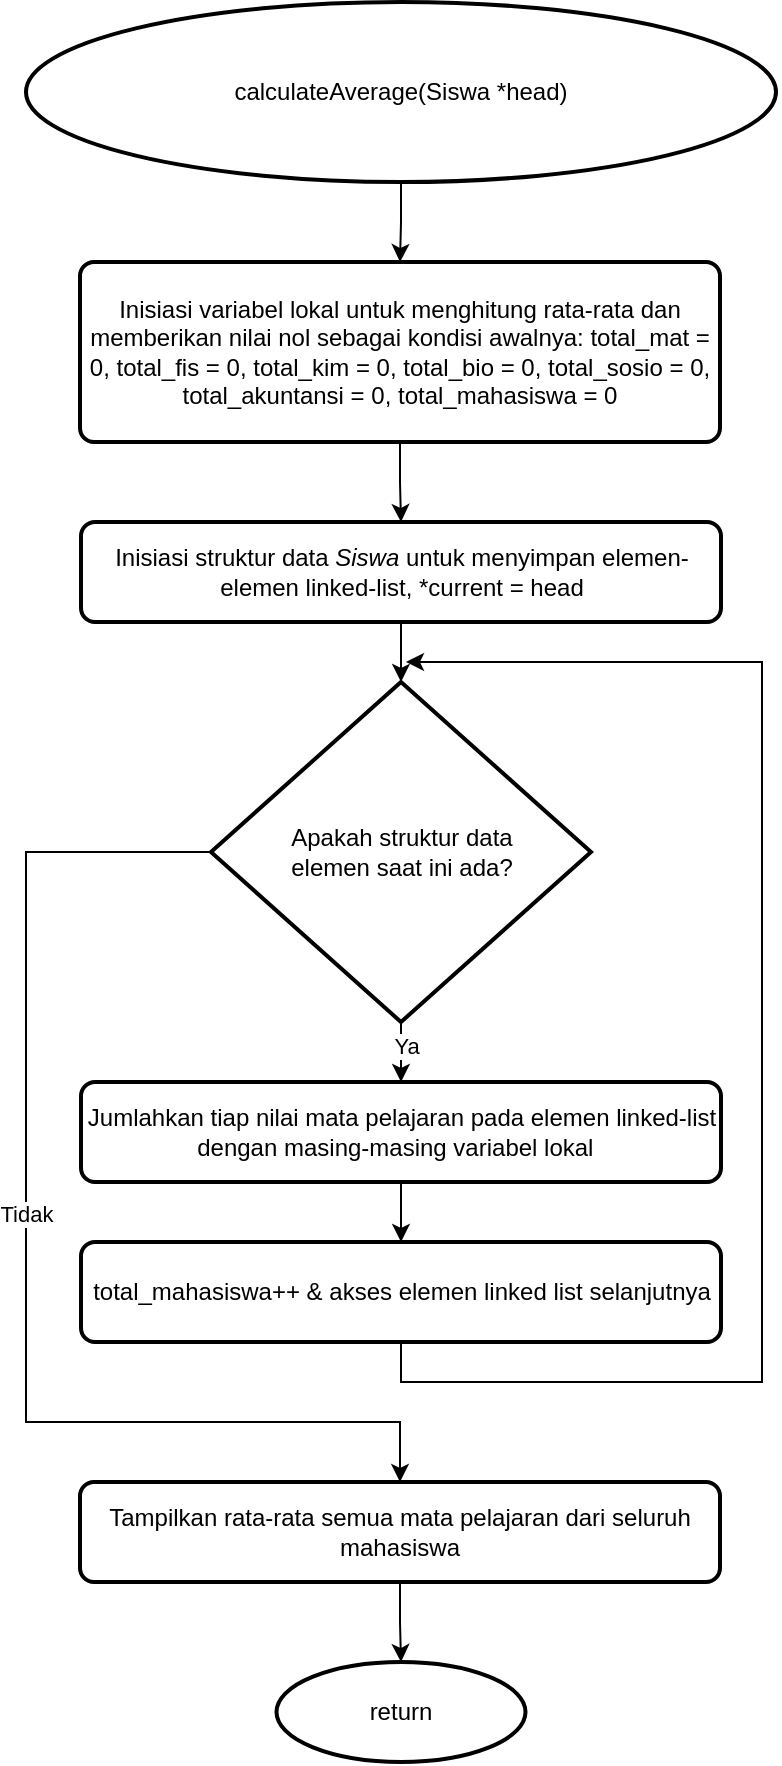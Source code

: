<mxfile version="23.1.5" type="device">
  <diagram name="Page-1" id="pIJavBY0yzTweW4xneVl">
    <mxGraphModel dx="30" dy="572" grid="1" gridSize="10" guides="1" tooltips="1" connect="1" arrows="1" fold="1" page="1" pageScale="1" pageWidth="850" pageHeight="1100" math="0" shadow="0">
      <root>
        <mxCell id="0" />
        <mxCell id="1" parent="0" />
        <mxCell id="FFGb-5vFVpJmypS58oWW-3" style="edgeStyle=orthogonalEdgeStyle;rounded=0;orthogonalLoop=1;jettySize=auto;html=1;exitX=0.5;exitY=1;exitDx=0;exitDy=0;exitPerimeter=0;entryX=0.5;entryY=0;entryDx=0;entryDy=0;" parent="1" source="dBdyuKx9wnMH7rO0jvBw-1" target="FFGb-5vFVpJmypS58oWW-2" edge="1">
          <mxGeometry relative="1" as="geometry" />
        </mxCell>
        <mxCell id="dBdyuKx9wnMH7rO0jvBw-1" value="calculateAverage(Siswa *head)" style="strokeWidth=2;html=1;shape=mxgraph.flowchart.start_1;whiteSpace=wrap;" parent="1" vertex="1">
          <mxGeometry x="980" y="20" width="375" height="90" as="geometry" />
        </mxCell>
        <mxCell id="FFGb-5vFVpJmypS58oWW-5" style="edgeStyle=orthogonalEdgeStyle;rounded=0;orthogonalLoop=1;jettySize=auto;html=1;exitX=0.5;exitY=1;exitDx=0;exitDy=0;entryX=0.5;entryY=0;entryDx=0;entryDy=0;" parent="1" source="FFGb-5vFVpJmypS58oWW-2" target="FFGb-5vFVpJmypS58oWW-4" edge="1">
          <mxGeometry relative="1" as="geometry" />
        </mxCell>
        <mxCell id="FFGb-5vFVpJmypS58oWW-2" value="Inisiasi variabel lokal untuk menghitung rata-rata dan memberikan nilai nol sebagai kondisi awalnya:&amp;nbsp;total_mat = 0, total_fis = 0, total_kim = 0, total_bio = 0, total_sosio = 0, total_akuntansi = 0, total_mahasiswa = 0" style="rounded=1;whiteSpace=wrap;html=1;absoluteArcSize=1;arcSize=14;strokeWidth=2;" parent="1" vertex="1">
          <mxGeometry x="1007" y="150" width="320" height="90" as="geometry" />
        </mxCell>
        <mxCell id="FFGb-5vFVpJmypS58oWW-4" value="Inisiasi struktur data &lt;i&gt;Siswa &lt;/i&gt;untuk menyimpan elemen-elemen linked-list, *current = head" style="rounded=1;whiteSpace=wrap;html=1;absoluteArcSize=1;arcSize=14;strokeWidth=2;" parent="1" vertex="1">
          <mxGeometry x="1007.5" y="280" width="320" height="50" as="geometry" />
        </mxCell>
        <mxCell id="z8smT4CfmWR9nXVI0RVa-2" style="edgeStyle=orthogonalEdgeStyle;rounded=0;orthogonalLoop=1;jettySize=auto;html=1;exitX=0.5;exitY=1;exitDx=0;exitDy=0;exitPerimeter=0;entryX=0.5;entryY=0;entryDx=0;entryDy=0;" parent="1" source="hjTBZ4ytwVkGc0QuVm1j-1" target="z8smT4CfmWR9nXVI0RVa-1" edge="1">
          <mxGeometry relative="1" as="geometry" />
        </mxCell>
        <mxCell id="z8smT4CfmWR9nXVI0RVa-7" value="Ya" style="edgeLabel;html=1;align=center;verticalAlign=middle;resizable=0;points=[];" parent="z8smT4CfmWR9nXVI0RVa-2" vertex="1" connectable="0">
          <mxGeometry x="-0.186" y="2" relative="1" as="geometry">
            <mxPoint as="offset" />
          </mxGeometry>
        </mxCell>
        <mxCell id="z8smT4CfmWR9nXVI0RVa-9" style="edgeStyle=orthogonalEdgeStyle;rounded=0;orthogonalLoop=1;jettySize=auto;html=1;exitX=0;exitY=0.5;exitDx=0;exitDy=0;exitPerimeter=0;entryX=0.5;entryY=0;entryDx=0;entryDy=0;" parent="1" source="hjTBZ4ytwVkGc0QuVm1j-1" target="z8smT4CfmWR9nXVI0RVa-8" edge="1">
          <mxGeometry relative="1" as="geometry">
            <mxPoint x="1170" y="750" as="targetPoint" />
            <Array as="points">
              <mxPoint x="980" y="445" />
              <mxPoint x="980" y="730" />
              <mxPoint x="1167" y="730" />
            </Array>
          </mxGeometry>
        </mxCell>
        <mxCell id="z8smT4CfmWR9nXVI0RVa-10" value="Tidak" style="edgeLabel;html=1;align=center;verticalAlign=middle;resizable=0;points=[];" parent="z8smT4CfmWR9nXVI0RVa-9" vertex="1" connectable="0">
          <mxGeometry x="-0.082" relative="1" as="geometry">
            <mxPoint as="offset" />
          </mxGeometry>
        </mxCell>
        <mxCell id="hjTBZ4ytwVkGc0QuVm1j-1" value="Apakah struktur data &lt;br&gt;elemen saat ini ada?" style="strokeWidth=2;html=1;shape=mxgraph.flowchart.decision;whiteSpace=wrap;" parent="1" vertex="1">
          <mxGeometry x="1072.5" y="360" width="190" height="170" as="geometry" />
        </mxCell>
        <mxCell id="hjTBZ4ytwVkGc0QuVm1j-2" style="edgeStyle=orthogonalEdgeStyle;rounded=0;orthogonalLoop=1;jettySize=auto;html=1;exitX=0.5;exitY=1;exitDx=0;exitDy=0;entryX=0.5;entryY=0;entryDx=0;entryDy=0;entryPerimeter=0;" parent="1" source="FFGb-5vFVpJmypS58oWW-4" target="hjTBZ4ytwVkGc0QuVm1j-1" edge="1">
          <mxGeometry relative="1" as="geometry" />
        </mxCell>
        <mxCell id="z8smT4CfmWR9nXVI0RVa-5" style="edgeStyle=orthogonalEdgeStyle;rounded=0;orthogonalLoop=1;jettySize=auto;html=1;exitX=0.5;exitY=1;exitDx=0;exitDy=0;entryX=0.5;entryY=0;entryDx=0;entryDy=0;" parent="1" source="z8smT4CfmWR9nXVI0RVa-1" target="z8smT4CfmWR9nXVI0RVa-3" edge="1">
          <mxGeometry relative="1" as="geometry" />
        </mxCell>
        <mxCell id="z8smT4CfmWR9nXVI0RVa-1" value="Jumlahkan tiap nilai mata pelajaran pada elemen linked-list dengan masing-masing variabel lokal&amp;nbsp;&amp;nbsp;" style="rounded=1;whiteSpace=wrap;html=1;absoluteArcSize=1;arcSize=14;strokeWidth=2;" parent="1" vertex="1">
          <mxGeometry x="1007.5" y="560" width="320" height="50" as="geometry" />
        </mxCell>
        <mxCell id="z8smT4CfmWR9nXVI0RVa-6" style="edgeStyle=orthogonalEdgeStyle;rounded=0;orthogonalLoop=1;jettySize=auto;html=1;exitX=0.5;exitY=1;exitDx=0;exitDy=0;" parent="1" source="z8smT4CfmWR9nXVI0RVa-3" edge="1">
          <mxGeometry relative="1" as="geometry">
            <mxPoint x="1170" y="350" as="targetPoint" />
            <Array as="points">
              <mxPoint x="1168" y="710" />
              <mxPoint x="1348" y="710" />
              <mxPoint x="1348" y="350" />
            </Array>
          </mxGeometry>
        </mxCell>
        <mxCell id="z8smT4CfmWR9nXVI0RVa-3" value="total_mahasiswa++ &amp;amp; akses elemen linked list selanjutnya" style="rounded=1;whiteSpace=wrap;html=1;absoluteArcSize=1;arcSize=14;strokeWidth=2;" parent="1" vertex="1">
          <mxGeometry x="1007.5" y="640" width="320" height="50" as="geometry" />
        </mxCell>
        <mxCell id="z8smT4CfmWR9nXVI0RVa-8" value="Tampilkan rata-rata semua mata pelajaran dari seluruh mahasiswa" style="rounded=1;whiteSpace=wrap;html=1;absoluteArcSize=1;arcSize=14;strokeWidth=2;" parent="1" vertex="1">
          <mxGeometry x="1007" y="760" width="320" height="50" as="geometry" />
        </mxCell>
        <mxCell id="z8smT4CfmWR9nXVI0RVa-11" value="return" style="strokeWidth=2;html=1;shape=mxgraph.flowchart.start_1;whiteSpace=wrap;" parent="1" vertex="1">
          <mxGeometry x="1105.25" y="850" width="124.5" height="50" as="geometry" />
        </mxCell>
        <mxCell id="z8smT4CfmWR9nXVI0RVa-12" style="edgeStyle=orthogonalEdgeStyle;rounded=0;orthogonalLoop=1;jettySize=auto;html=1;exitX=0.5;exitY=1;exitDx=0;exitDy=0;entryX=0.5;entryY=0;entryDx=0;entryDy=0;entryPerimeter=0;" parent="1" source="z8smT4CfmWR9nXVI0RVa-8" target="z8smT4CfmWR9nXVI0RVa-11" edge="1">
          <mxGeometry relative="1" as="geometry" />
        </mxCell>
      </root>
    </mxGraphModel>
  </diagram>
</mxfile>
